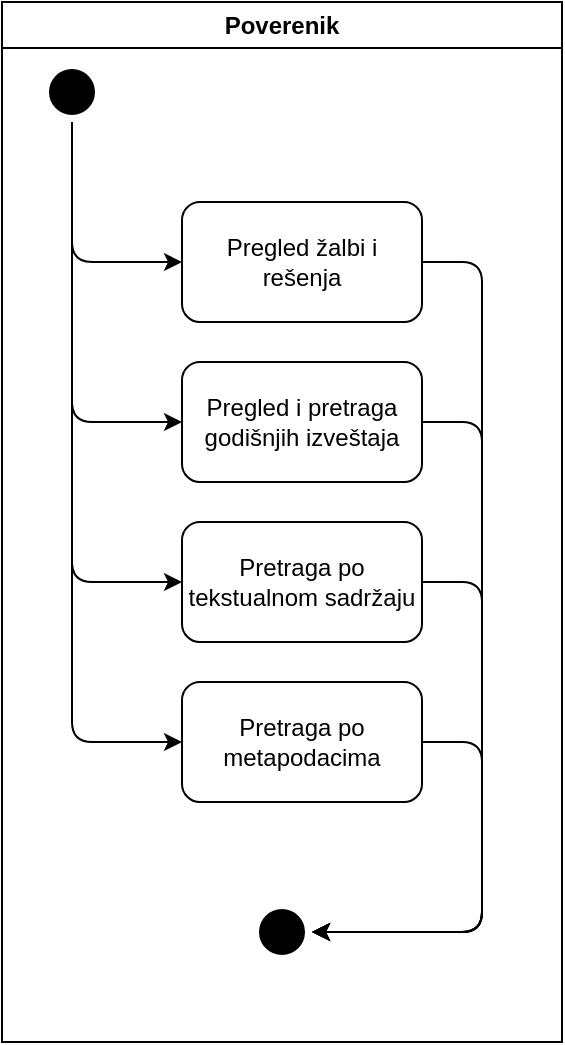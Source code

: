 <mxfile version="14.1.9" type="device"><diagram name="Page-1" id="e7e014a7-5840-1c2e-5031-d8a46d1fe8dd"><mxGraphModel dx="918" dy="438" grid="1" gridSize="10" guides="1" tooltips="1" connect="1" arrows="1" fold="1" page="1" pageScale="1" pageWidth="1169" pageHeight="826" background="#ffffff" math="0" shadow="0"><root><mxCell id="0"/><mxCell id="1" parent="0"/><mxCell id="2" value="Poverenik" style="swimlane;whiteSpace=wrap" parent="1" vertex="1"><mxGeometry x="410" y="110" width="280" height="520" as="geometry"/></mxCell><mxCell id="5" value="" style="ellipse;shape=startState;fillColor=#000000;" parent="2" vertex="1"><mxGeometry x="20" y="30" width="30" height="30" as="geometry"/></mxCell><mxCell id="sPk5e0GmQkolIzIvh4AO-47" value="Pregled žalbi i rešenja" style="rounded=1;whiteSpace=wrap;html=1;" vertex="1" parent="2"><mxGeometry x="90" y="100" width="120" height="60" as="geometry"/></mxCell><mxCell id="sPk5e0GmQkolIzIvh4AO-45" value="Pretraga po tekstualnom sadržaju" style="rounded=1;whiteSpace=wrap;html=1;" vertex="1" parent="2"><mxGeometry x="90" y="260" width="120" height="60" as="geometry"/></mxCell><mxCell id="sPk5e0GmQkolIzIvh4AO-44" value="Pretraga po metapodacima" style="rounded=1;whiteSpace=wrap;html=1;" vertex="1" parent="2"><mxGeometry x="90" y="340" width="120" height="60" as="geometry"/></mxCell><mxCell id="sPk5e0GmQkolIzIvh4AO-46" value="Pregled i pretraga godišnjih izveštaja" style="rounded=1;whiteSpace=wrap;html=1;" vertex="1" parent="2"><mxGeometry x="90" y="180" width="120" height="60" as="geometry"/></mxCell><mxCell id="sPk5e0GmQkolIzIvh4AO-48" value="" style="endArrow=classic;html=1;entryX=0;entryY=0.5;entryDx=0;entryDy=0;exitX=0.5;exitY=1;exitDx=0;exitDy=0;" edge="1" parent="2" source="5" target="sPk5e0GmQkolIzIvh4AO-47"><mxGeometry width="50" height="50" relative="1" as="geometry"><mxPoint x="70" y="70" as="sourcePoint"/><mxPoint x="220" y="240" as="targetPoint"/><Array as="points"><mxPoint x="35" y="130"/></Array></mxGeometry></mxCell><mxCell id="sPk5e0GmQkolIzIvh4AO-49" value="" style="endArrow=classic;html=1;entryX=0;entryY=0.5;entryDx=0;entryDy=0;exitX=0.5;exitY=1;exitDx=0;exitDy=0;" edge="1" parent="2" source="5" target="sPk5e0GmQkolIzIvh4AO-46"><mxGeometry width="50" height="50" relative="1" as="geometry"><mxPoint x="170" y="290" as="sourcePoint"/><mxPoint x="220" y="240" as="targetPoint"/><Array as="points"><mxPoint x="35" y="210"/></Array></mxGeometry></mxCell><mxCell id="sPk5e0GmQkolIzIvh4AO-50" value="" style="endArrow=classic;html=1;entryX=0;entryY=0.5;entryDx=0;entryDy=0;exitX=0.5;exitY=1;exitDx=0;exitDy=0;" edge="1" parent="2" source="5" target="sPk5e0GmQkolIzIvh4AO-45"><mxGeometry width="50" height="50" relative="1" as="geometry"><mxPoint x="40" y="230" as="sourcePoint"/><mxPoint x="220" y="310" as="targetPoint"/><Array as="points"><mxPoint x="35" y="290"/></Array></mxGeometry></mxCell><mxCell id="sPk5e0GmQkolIzIvh4AO-51" value="" style="endArrow=classic;html=1;entryX=0;entryY=0.5;entryDx=0;entryDy=0;exitX=0.5;exitY=1;exitDx=0;exitDy=0;" edge="1" parent="2" source="5" target="sPk5e0GmQkolIzIvh4AO-44"><mxGeometry width="50" height="50" relative="1" as="geometry"><mxPoint x="170" y="360" as="sourcePoint"/><mxPoint x="220" y="310" as="targetPoint"/><Array as="points"><mxPoint x="35" y="370"/></Array></mxGeometry></mxCell><mxCell id="sPk5e0GmQkolIzIvh4AO-52" value="" style="ellipse;shape=startState;fillColor=#000000;" vertex="1" parent="2"><mxGeometry x="125" y="450" width="30" height="30" as="geometry"/></mxCell><mxCell id="sPk5e0GmQkolIzIvh4AO-53" value="" style="endArrow=classic;html=1;entryX=1;entryY=0.5;entryDx=0;entryDy=0;exitX=1;exitY=0.5;exitDx=0;exitDy=0;" edge="1" parent="2" source="sPk5e0GmQkolIzIvh4AO-44" target="sPk5e0GmQkolIzIvh4AO-52"><mxGeometry width="50" height="50" relative="1" as="geometry"><mxPoint x="170" y="380" as="sourcePoint"/><mxPoint x="220" y="330" as="targetPoint"/><Array as="points"><mxPoint x="240" y="370"/><mxPoint x="240" y="465"/></Array></mxGeometry></mxCell><mxCell id="sPk5e0GmQkolIzIvh4AO-54" value="" style="endArrow=classic;html=1;exitX=1;exitY=0.5;exitDx=0;exitDy=0;entryX=1;entryY=0.5;entryDx=0;entryDy=0;" edge="1" parent="2" source="sPk5e0GmQkolIzIvh4AO-45" target="sPk5e0GmQkolIzIvh4AO-52"><mxGeometry width="50" height="50" relative="1" as="geometry"><mxPoint x="170" y="380" as="sourcePoint"/><mxPoint x="220" y="330" as="targetPoint"/><Array as="points"><mxPoint x="240" y="290"/><mxPoint x="240" y="465"/></Array></mxGeometry></mxCell><mxCell id="sPk5e0GmQkolIzIvh4AO-55" value="" style="endArrow=classic;html=1;entryX=1;entryY=0.5;entryDx=0;entryDy=0;exitX=1;exitY=0.5;exitDx=0;exitDy=0;" edge="1" parent="2" source="sPk5e0GmQkolIzIvh4AO-46" target="sPk5e0GmQkolIzIvh4AO-52"><mxGeometry width="50" height="50" relative="1" as="geometry"><mxPoint x="170" y="180" as="sourcePoint"/><mxPoint x="220" y="130" as="targetPoint"/><Array as="points"><mxPoint x="240" y="210"/><mxPoint x="240" y="465"/></Array></mxGeometry></mxCell><mxCell id="sPk5e0GmQkolIzIvh4AO-56" value="" style="endArrow=classic;html=1;exitX=1;exitY=0.5;exitDx=0;exitDy=0;entryX=1;entryY=0.5;entryDx=0;entryDy=0;" edge="1" parent="2" source="sPk5e0GmQkolIzIvh4AO-47" target="sPk5e0GmQkolIzIvh4AO-52"><mxGeometry width="50" height="50" relative="1" as="geometry"><mxPoint x="170" y="270" as="sourcePoint"/><mxPoint x="220" y="220" as="targetPoint"/><Array as="points"><mxPoint x="240" y="130"/><mxPoint x="240" y="465"/></Array></mxGeometry></mxCell></root></mxGraphModel></diagram></mxfile>